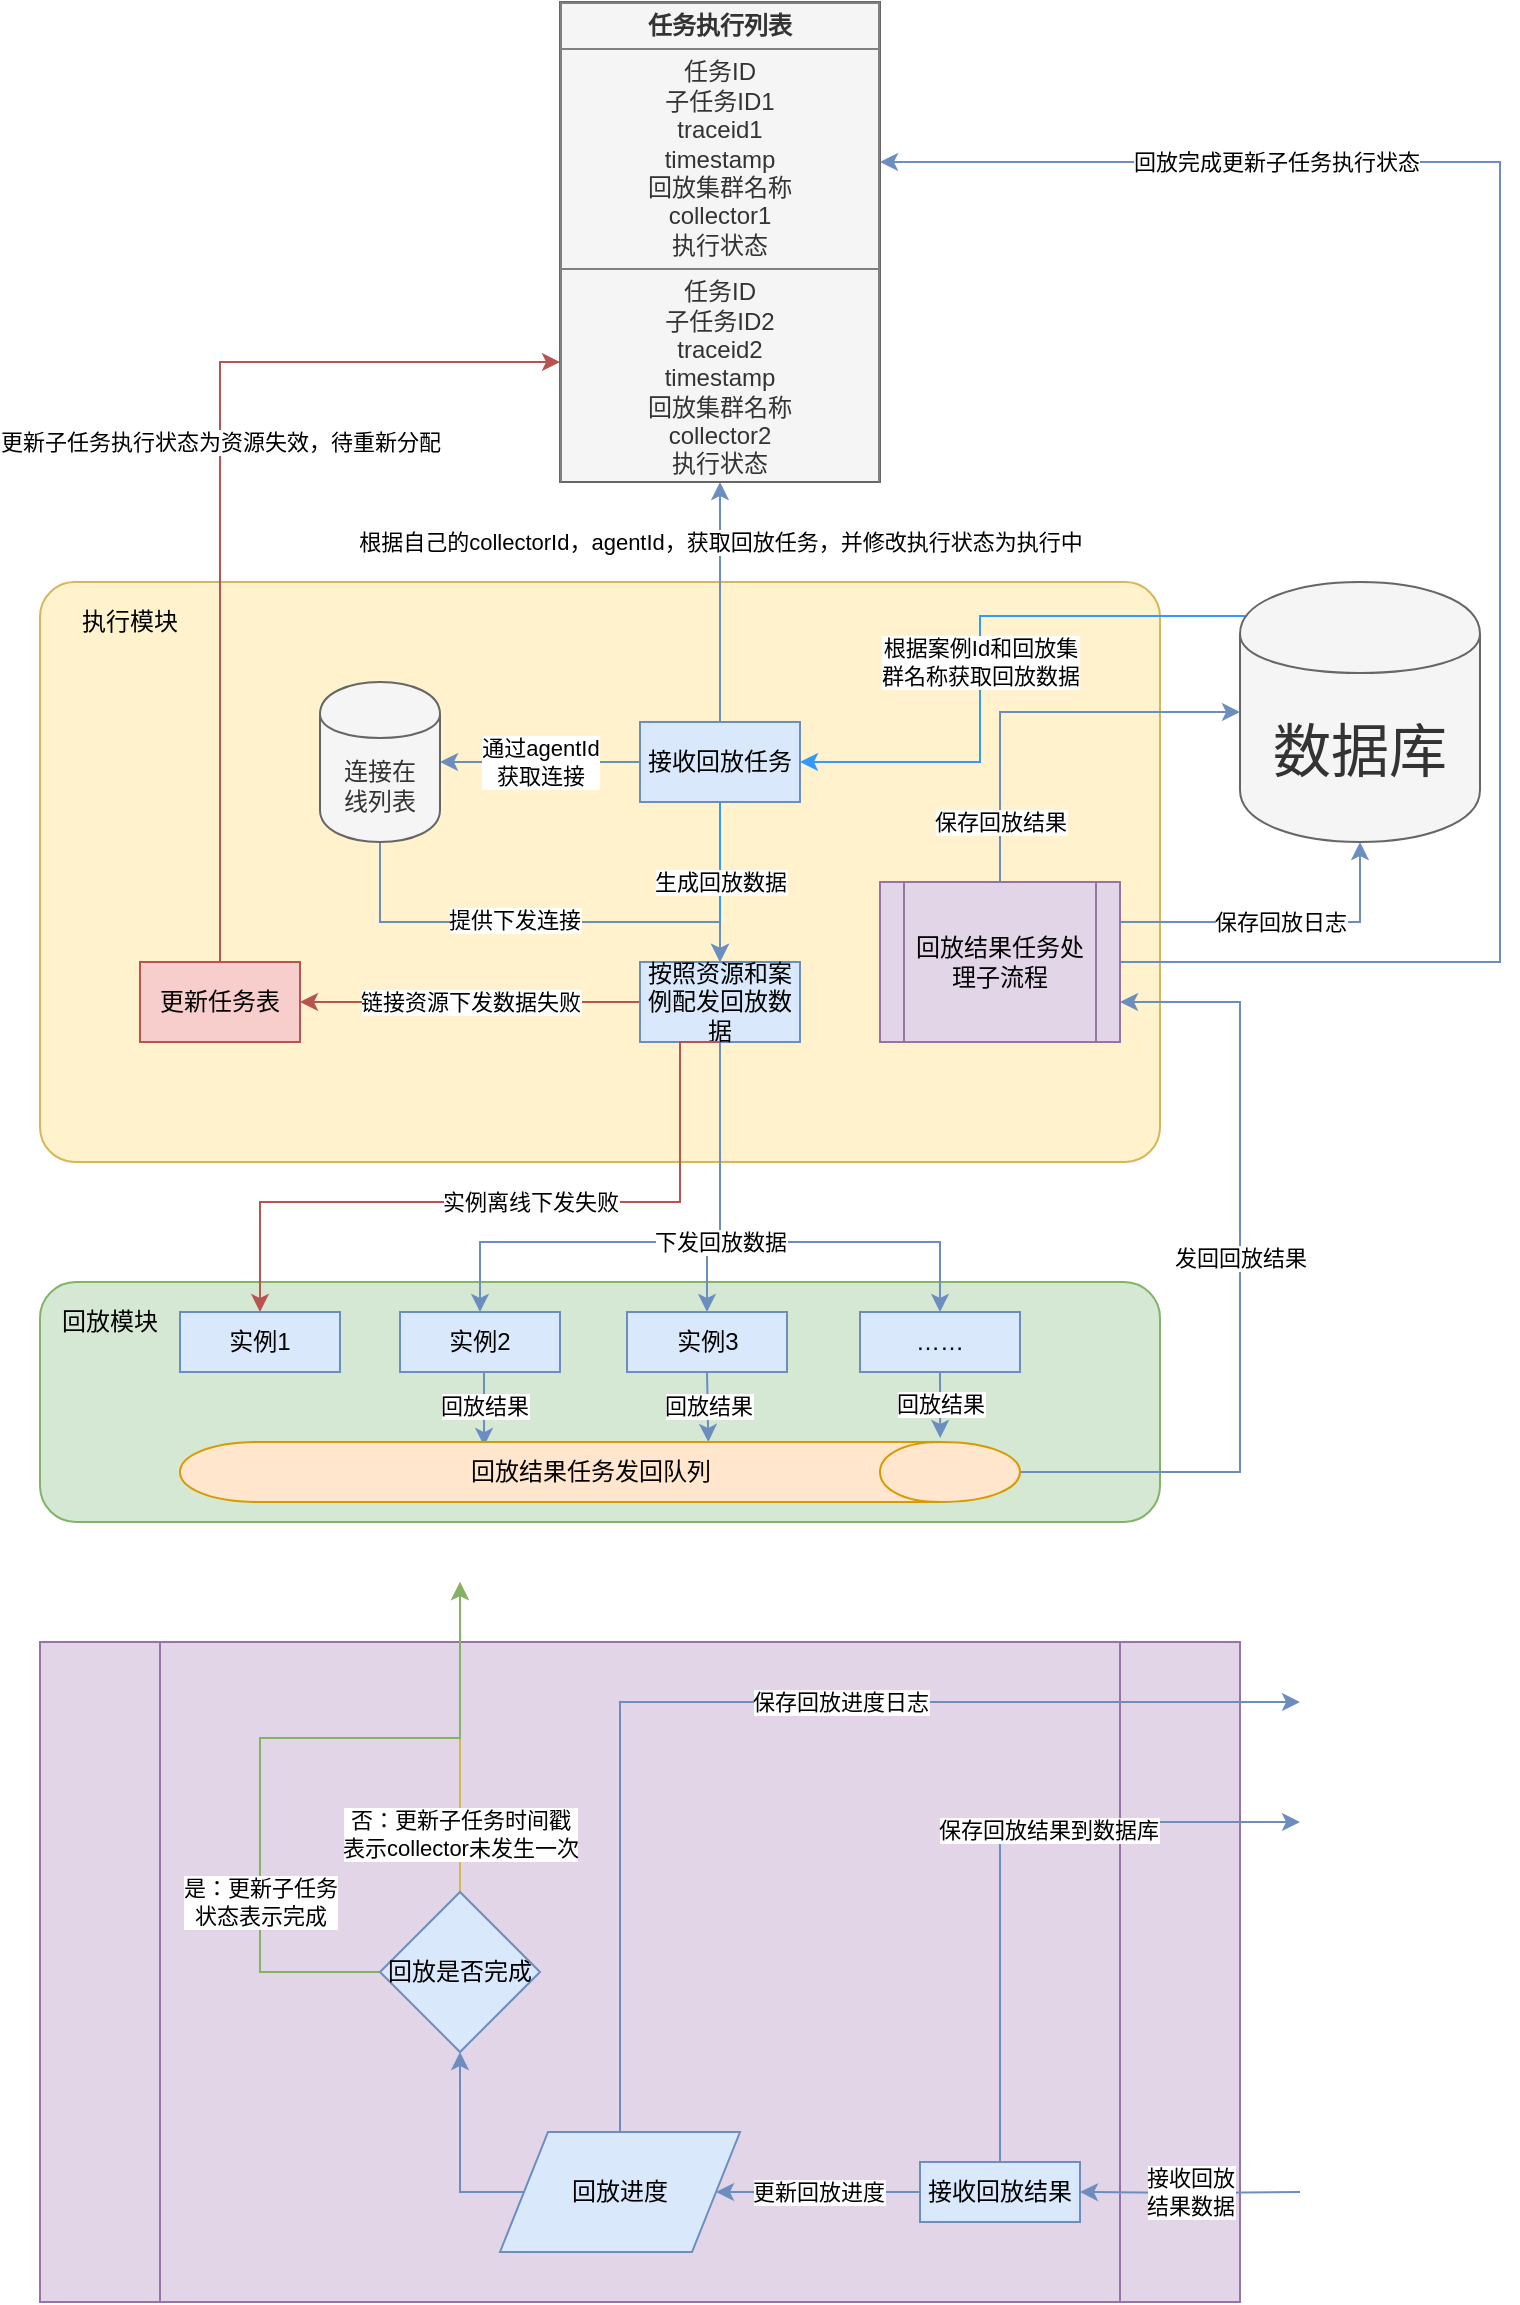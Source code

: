 <mxfile version="13.1.1" type="github">
  <diagram id="8C6d7smwfxW90fpyZ9yR" name="第 1 页">
    <mxGraphModel dx="1422" dy="848" grid="1" gridSize="10" guides="1" tooltips="1" connect="1" arrows="1" fold="1" page="1" pageScale="1" pageWidth="827" pageHeight="1169" math="0" shadow="0">
      <root>
        <mxCell id="0" />
        <mxCell id="1" parent="0" />
        <mxCell id="ZYR6mgEAjWnbd_dMBprN-42" value="" style="shape=process;whiteSpace=wrap;html=1;backgroundOutline=1;fillColor=#e1d5e7;strokeColor=#9673a6;" parent="1" vertex="1">
          <mxGeometry x="80" y="820" width="600" height="330" as="geometry" />
        </mxCell>
        <mxCell id="ZYR6mgEAjWnbd_dMBprN-45" value="接收回放&lt;br&gt;结果数据" style="edgeStyle=orthogonalEdgeStyle;rounded=0;orthogonalLoop=1;jettySize=auto;html=1;entryX=1;entryY=0.5;entryDx=0;entryDy=0;fillColor=#dae8fc;strokeColor=#6c8ebf;" parent="1" target="ZYR6mgEAjWnbd_dMBprN-44" edge="1">
          <mxGeometry relative="1" as="geometry">
            <mxPoint x="710" y="1095" as="sourcePoint" />
          </mxGeometry>
        </mxCell>
        <mxCell id="ZYR6mgEAjWnbd_dMBprN-1" value="" style="rounded=1;whiteSpace=wrap;html=1;fillColor=#fff2cc;strokeColor=#d6b656;arcSize=6;" parent="1" vertex="1">
          <mxGeometry x="80" y="290" width="560" height="290" as="geometry" />
        </mxCell>
        <mxCell id="ZYR6mgEAjWnbd_dMBprN-9" value="" style="rounded=1;whiteSpace=wrap;html=1;fillColor=#d5e8d4;strokeColor=#82b366;" parent="1" vertex="1">
          <mxGeometry x="80" y="640" width="560" height="120" as="geometry" />
        </mxCell>
        <mxCell id="ZYR6mgEAjWnbd_dMBprN-2" value="生成回放数据" style="edgeStyle=orthogonalEdgeStyle;rounded=0;orthogonalLoop=1;jettySize=auto;html=1;exitX=0.5;exitY=1;exitDx=0;exitDy=0;entryX=0.5;entryY=0;entryDx=0;entryDy=0;strokeColor=#3399FF;fontSize=11;fontColor=#000000;" parent="1" source="ZYR6mgEAjWnbd_dMBprN-4" target="ZYR6mgEAjWnbd_dMBprN-5" edge="1">
          <mxGeometry relative="1" as="geometry">
            <Array as="points">
              <mxPoint x="420" y="440" />
              <mxPoint x="420" y="440" />
            </Array>
          </mxGeometry>
        </mxCell>
        <mxCell id="ZYR6mgEAjWnbd_dMBprN-3" value="根据自己的collectorId，agentId，获取回放任务，并修改执行状态为执行中" style="edgeStyle=orthogonalEdgeStyle;rounded=0;orthogonalLoop=1;jettySize=auto;html=1;exitX=0.5;exitY=0;exitDx=0;exitDy=0;entryX=0.5;entryY=1;entryDx=0;entryDy=0;fillColor=#dae8fc;strokeColor=#6c8ebf;" parent="1" source="ZYR6mgEAjWnbd_dMBprN-4" target="ZYR6mgEAjWnbd_dMBprN-8" edge="1">
          <mxGeometry x="0.5" relative="1" as="geometry">
            <mxPoint as="offset" />
          </mxGeometry>
        </mxCell>
        <mxCell id="ZYR6mgEAjWnbd_dMBprN-39" value="通过agentId&lt;br&gt;获取连接" style="edgeStyle=orthogonalEdgeStyle;rounded=0;orthogonalLoop=1;jettySize=auto;html=1;exitX=0;exitY=0.5;exitDx=0;exitDy=0;entryX=1;entryY=0.5;entryDx=0;entryDy=0;fillColor=#dae8fc;strokeColor=#6c8ebf;" parent="1" source="ZYR6mgEAjWnbd_dMBprN-4" target="ZYR6mgEAjWnbd_dMBprN-38" edge="1">
          <mxGeometry relative="1" as="geometry" />
        </mxCell>
        <mxCell id="ZYR6mgEAjWnbd_dMBprN-4" value="接收回放任务" style="rounded=0;whiteSpace=wrap;html=1;fillColor=#dae8fc;strokeColor=#6c8ebf;" parent="1" vertex="1">
          <mxGeometry x="380" y="360" width="80" height="40" as="geometry" />
        </mxCell>
        <mxCell id="ZYR6mgEAjWnbd_dMBprN-35" value="链接资源下发数据失败" style="edgeStyle=orthogonalEdgeStyle;rounded=0;orthogonalLoop=1;jettySize=auto;html=1;exitX=0;exitY=0.5;exitDx=0;exitDy=0;entryX=1;entryY=0.5;entryDx=0;entryDy=0;fillColor=#f8cecc;strokeColor=#b85450;" parent="1" source="ZYR6mgEAjWnbd_dMBprN-5" target="ZYR6mgEAjWnbd_dMBprN-34" edge="1">
          <mxGeometry relative="1" as="geometry" />
        </mxCell>
        <mxCell id="ZYR6mgEAjWnbd_dMBprN-5" value="按照资源和案例配发回放数据" style="rounded=0;whiteSpace=wrap;html=1;fillColor=#dae8fc;strokeColor=#6c8ebf;" parent="1" vertex="1">
          <mxGeometry x="380" y="480" width="80" height="40" as="geometry" />
        </mxCell>
        <mxCell id="ZYR6mgEAjWnbd_dMBprN-6" value="根据案例Id和回放集&lt;br&gt;群名称获取回放数据" style="edgeStyle=orthogonalEdgeStyle;rounded=0;orthogonalLoop=1;jettySize=auto;html=1;exitX=0.15;exitY=0.05;exitDx=0;exitDy=0;exitPerimeter=0;entryX=1;entryY=0.5;entryDx=0;entryDy=0;strokeColor=#3399FF;fontSize=11;fontColor=#000000;" parent="1" source="ZYR6mgEAjWnbd_dMBprN-7" target="ZYR6mgEAjWnbd_dMBprN-4" edge="1">
          <mxGeometry x="0.129" relative="1" as="geometry">
            <Array as="points">
              <mxPoint x="550" y="307" />
              <mxPoint x="550" y="380" />
            </Array>
            <mxPoint as="offset" />
          </mxGeometry>
        </mxCell>
        <mxCell id="ZYR6mgEAjWnbd_dMBprN-7" value="数据库" style="shape=cylinder;whiteSpace=wrap;html=1;boundedLbl=1;backgroundOutline=1;fontSize=29;fontColor=#333333;fillColor=#f5f5f5;strokeColor=#666666;" parent="1" vertex="1">
          <mxGeometry x="680" y="290" width="120" height="130" as="geometry" />
        </mxCell>
        <mxCell id="ZYR6mgEAjWnbd_dMBprN-8" value="&lt;table border=&quot;1&quot; width=&quot;100%&quot; cellpadding=&quot;4&quot; style=&quot;width: 100% ; height: 100% ; border-collapse: collapse&quot;&gt;&lt;tbody&gt;&lt;tr&gt;&lt;th align=&quot;center&quot;&gt;任务执行列表&lt;/th&gt;&lt;/tr&gt;&lt;tr&gt;&lt;td align=&quot;center&quot;&gt;任务ID&lt;br&gt;子任务ID1&lt;br&gt;traceid1&lt;br&gt;timestamp&lt;br&gt;回放集群名称&lt;br&gt;collector1&lt;br&gt;执行状态&lt;/td&gt;&lt;/tr&gt;&lt;tr&gt;&lt;td align=&quot;center&quot;&gt;任务ID&lt;br&gt;子任务ID2&lt;br&gt;traceid2&lt;br&gt;timestamp&lt;br&gt;回放集群名称&lt;br&gt;collector2&lt;br&gt;执行状态&lt;br&gt;&lt;/td&gt;&lt;/tr&gt;&lt;/tbody&gt;&lt;/table&gt;" style="text;html=1;strokeColor=#666666;fillColor=#f5f5f5;overflow=fill;fontColor=#333333;" parent="1" vertex="1">
          <mxGeometry x="340" width="160" height="240" as="geometry" />
        </mxCell>
        <mxCell id="ZYR6mgEAjWnbd_dMBprN-10" value="执行模块" style="text;html=1;strokeColor=none;fillColor=none;align=center;verticalAlign=middle;whiteSpace=wrap;rounded=0;" parent="1" vertex="1">
          <mxGeometry x="90" y="300" width="70" height="20" as="geometry" />
        </mxCell>
        <mxCell id="ZYR6mgEAjWnbd_dMBprN-11" value="回放模块" style="text;html=1;strokeColor=none;fillColor=none;align=center;verticalAlign=middle;whiteSpace=wrap;rounded=0;" parent="1" vertex="1">
          <mxGeometry x="90" y="650" width="50" height="20" as="geometry" />
        </mxCell>
        <mxCell id="ZYR6mgEAjWnbd_dMBprN-12" value="实例1" style="rounded=0;whiteSpace=wrap;html=1;fillColor=#dae8fc;strokeColor=#6c8ebf;" parent="1" vertex="1">
          <mxGeometry x="150" y="655" width="80" height="30" as="geometry" />
        </mxCell>
        <mxCell id="ZYR6mgEAjWnbd_dMBprN-24" value="回放结果" style="edgeStyle=orthogonalEdgeStyle;rounded=0;orthogonalLoop=1;jettySize=auto;html=1;exitX=0.5;exitY=1;exitDx=0;exitDy=0;entryX=0.067;entryY=0.638;entryDx=0;entryDy=0;entryPerimeter=0;fillColor=#dae8fc;strokeColor=#6c8ebf;" parent="1" source="ZYR6mgEAjWnbd_dMBprN-13" target="ZYR6mgEAjWnbd_dMBprN-22" edge="1">
          <mxGeometry relative="1" as="geometry" />
        </mxCell>
        <mxCell id="ZYR6mgEAjWnbd_dMBprN-13" value="实例2" style="rounded=0;whiteSpace=wrap;html=1;fillColor=#dae8fc;strokeColor=#6c8ebf;" parent="1" vertex="1">
          <mxGeometry x="260" y="655" width="80" height="30" as="geometry" />
        </mxCell>
        <mxCell id="ZYR6mgEAjWnbd_dMBprN-26" value="回放结果" style="edgeStyle=orthogonalEdgeStyle;rounded=0;orthogonalLoop=1;jettySize=auto;html=1;exitX=0.5;exitY=1;exitDx=0;exitDy=0;entryX=0;entryY=0.371;entryDx=0;entryDy=0;entryPerimeter=0;fillColor=#dae8fc;strokeColor=#6c8ebf;" parent="1" source="ZYR6mgEAjWnbd_dMBprN-14" target="ZYR6mgEAjWnbd_dMBprN-22" edge="1">
          <mxGeometry relative="1" as="geometry" />
        </mxCell>
        <mxCell id="ZYR6mgEAjWnbd_dMBprN-14" value="实例3" style="rounded=0;whiteSpace=wrap;html=1;fillColor=#dae8fc;strokeColor=#6c8ebf;" parent="1" vertex="1">
          <mxGeometry x="373.5" y="655" width="80" height="30" as="geometry" />
        </mxCell>
        <mxCell id="ZYR6mgEAjWnbd_dMBprN-27" value="回放结果" style="edgeStyle=orthogonalEdgeStyle;rounded=0;orthogonalLoop=1;jettySize=auto;html=1;exitX=0.5;exitY=1;exitDx=0;exitDy=0;entryX=-0.067;entryY=0.095;entryDx=0;entryDy=0;entryPerimeter=0;fillColor=#dae8fc;strokeColor=#6c8ebf;" parent="1" source="ZYR6mgEAjWnbd_dMBprN-15" target="ZYR6mgEAjWnbd_dMBprN-22" edge="1">
          <mxGeometry relative="1" as="geometry" />
        </mxCell>
        <mxCell id="ZYR6mgEAjWnbd_dMBprN-15" value="……" style="rounded=0;whiteSpace=wrap;html=1;fillColor=#dae8fc;strokeColor=#6c8ebf;" parent="1" vertex="1">
          <mxGeometry x="490" y="655" width="80" height="30" as="geometry" />
        </mxCell>
        <mxCell id="ZYR6mgEAjWnbd_dMBprN-16" style="edgeStyle=orthogonalEdgeStyle;rounded=0;orthogonalLoop=1;jettySize=auto;html=1;exitX=0.5;exitY=1;exitDx=0;exitDy=0;entryX=0.5;entryY=0;entryDx=0;entryDy=0;fillColor=#dae8fc;strokeColor=#6c8ebf;" parent="1" source="ZYR6mgEAjWnbd_dMBprN-5" target="ZYR6mgEAjWnbd_dMBprN-14" edge="1">
          <mxGeometry relative="1" as="geometry">
            <Array as="points">
              <mxPoint x="420" y="620" />
              <mxPoint x="414" y="620" />
            </Array>
          </mxGeometry>
        </mxCell>
        <mxCell id="ZYR6mgEAjWnbd_dMBprN-17" style="edgeStyle=orthogonalEdgeStyle;rounded=0;orthogonalLoop=1;jettySize=auto;html=1;exitX=0.5;exitY=1;exitDx=0;exitDy=0;entryX=0.5;entryY=0;entryDx=0;entryDy=0;fillColor=#dae8fc;strokeColor=#6c8ebf;" parent="1" source="ZYR6mgEAjWnbd_dMBprN-5" target="ZYR6mgEAjWnbd_dMBprN-15" edge="1">
          <mxGeometry relative="1" as="geometry">
            <Array as="points">
              <mxPoint x="420" y="620" />
              <mxPoint x="530" y="620" />
            </Array>
          </mxGeometry>
        </mxCell>
        <mxCell id="ZYR6mgEAjWnbd_dMBprN-18" style="edgeStyle=orthogonalEdgeStyle;rounded=0;orthogonalLoop=1;jettySize=auto;html=1;exitX=0.5;exitY=1;exitDx=0;exitDy=0;entryX=0.5;entryY=0;entryDx=0;entryDy=0;fillColor=#dae8fc;strokeColor=#6c8ebf;" parent="1" source="ZYR6mgEAjWnbd_dMBprN-5" target="ZYR6mgEAjWnbd_dMBprN-13" edge="1">
          <mxGeometry relative="1" as="geometry">
            <Array as="points">
              <mxPoint x="420" y="620" />
              <mxPoint x="300" y="620" />
            </Array>
          </mxGeometry>
        </mxCell>
        <mxCell id="ZYR6mgEAjWnbd_dMBprN-21" value="下发回放数据" style="edgeLabel;html=1;align=center;verticalAlign=middle;resizable=0;points=[];" parent="ZYR6mgEAjWnbd_dMBprN-18" vertex="1" connectable="0">
          <mxGeometry x="-0.467" y="-1" relative="1" as="geometry">
            <mxPoint x="1" y="32" as="offset" />
          </mxGeometry>
        </mxCell>
        <mxCell id="ZYR6mgEAjWnbd_dMBprN-19" style="edgeStyle=orthogonalEdgeStyle;rounded=0;orthogonalLoop=1;jettySize=auto;html=1;exitX=0.5;exitY=1;exitDx=0;exitDy=0;entryX=0.5;entryY=0;entryDx=0;entryDy=0;fillColor=#f8cecc;strokeColor=#b85450;" parent="1" source="ZYR6mgEAjWnbd_dMBprN-5" target="ZYR6mgEAjWnbd_dMBprN-12" edge="1">
          <mxGeometry relative="1" as="geometry">
            <Array as="points">
              <mxPoint x="400" y="520" />
              <mxPoint x="400" y="600" />
              <mxPoint x="190" y="600" />
            </Array>
          </mxGeometry>
        </mxCell>
        <mxCell id="ZYR6mgEAjWnbd_dMBprN-20" value="实例离线下发失败" style="edgeLabel;html=1;align=center;verticalAlign=middle;resizable=0;points=[];" parent="ZYR6mgEAjWnbd_dMBprN-19" vertex="1" connectable="0">
          <mxGeometry x="-0.041" relative="1" as="geometry">
            <mxPoint as="offset" />
          </mxGeometry>
        </mxCell>
        <mxCell id="ZYR6mgEAjWnbd_dMBprN-29" style="edgeStyle=orthogonalEdgeStyle;rounded=0;orthogonalLoop=1;jettySize=auto;html=1;exitX=0.5;exitY=0;exitDx=0;exitDy=0;entryX=1;entryY=0.75;entryDx=0;entryDy=0;fillColor=#dae8fc;strokeColor=#6c8ebf;" parent="1" source="ZYR6mgEAjWnbd_dMBprN-22" target="ZYR6mgEAjWnbd_dMBprN-28" edge="1">
          <mxGeometry relative="1" as="geometry">
            <Array as="points">
              <mxPoint x="680" y="735" />
              <mxPoint x="680" y="500" />
            </Array>
          </mxGeometry>
        </mxCell>
        <mxCell id="ZYR6mgEAjWnbd_dMBprN-30" value="发回回放结果" style="edgeLabel;html=1;align=center;verticalAlign=middle;resizable=0;points=[];" parent="ZYR6mgEAjWnbd_dMBprN-29" vertex="1" connectable="0">
          <mxGeometry x="0.073" relative="1" as="geometry">
            <mxPoint as="offset" />
          </mxGeometry>
        </mxCell>
        <mxCell id="ZYR6mgEAjWnbd_dMBprN-22" value="回放结果任务发回队列" style="shape=cylinder;whiteSpace=wrap;html=1;boundedLbl=1;backgroundOutline=1;direction=south;fillColor=#ffe6cc;strokeColor=#d79b00;" parent="1" vertex="1">
          <mxGeometry x="150" y="720" width="420" height="30" as="geometry" />
        </mxCell>
        <mxCell id="ZYR6mgEAjWnbd_dMBprN-31" value="保存回放结果" style="edgeStyle=orthogonalEdgeStyle;rounded=0;orthogonalLoop=1;jettySize=auto;html=1;exitX=0.5;exitY=0;exitDx=0;exitDy=0;entryX=0;entryY=0.5;entryDx=0;entryDy=0;fillColor=#dae8fc;strokeColor=#6c8ebf;" parent="1" source="ZYR6mgEAjWnbd_dMBprN-28" target="ZYR6mgEAjWnbd_dMBprN-7" edge="1">
          <mxGeometry x="-0.707" relative="1" as="geometry">
            <mxPoint as="offset" />
          </mxGeometry>
        </mxCell>
        <mxCell id="ZYR6mgEAjWnbd_dMBprN-32" value="回放完成更新子任务执行状态" style="edgeStyle=orthogonalEdgeStyle;rounded=0;orthogonalLoop=1;jettySize=auto;html=1;exitX=1;exitY=0.5;exitDx=0;exitDy=0;fillColor=#dae8fc;strokeColor=#6c8ebf;" parent="1" source="ZYR6mgEAjWnbd_dMBprN-28" edge="1">
          <mxGeometry x="0.56" relative="1" as="geometry">
            <Array as="points">
              <mxPoint x="810" y="480" />
              <mxPoint x="810" y="80" />
            </Array>
            <mxPoint as="offset" />
            <mxPoint x="500" y="80" as="targetPoint" />
          </mxGeometry>
        </mxCell>
        <mxCell id="ZYR6mgEAjWnbd_dMBprN-56" value="保存回放日志" style="edgeStyle=orthogonalEdgeStyle;rounded=0;orthogonalLoop=1;jettySize=auto;html=1;exitX=1;exitY=0.25;exitDx=0;exitDy=0;entryX=0.5;entryY=1;entryDx=0;entryDy=0;fillColor=#dae8fc;strokeColor=#6c8ebf;" parent="1" source="ZYR6mgEAjWnbd_dMBprN-28" target="ZYR6mgEAjWnbd_dMBprN-7" edge="1">
          <mxGeometry relative="1" as="geometry" />
        </mxCell>
        <mxCell id="ZYR6mgEAjWnbd_dMBprN-28" value="回放结果任务处理子流程" style="shape=process;whiteSpace=wrap;html=1;backgroundOutline=1;fillColor=#e1d5e7;strokeColor=#9673a6;" parent="1" vertex="1">
          <mxGeometry x="500" y="440" width="120" height="80" as="geometry" />
        </mxCell>
        <mxCell id="ZYR6mgEAjWnbd_dMBprN-36" style="edgeStyle=orthogonalEdgeStyle;rounded=0;orthogonalLoop=1;jettySize=auto;html=1;exitX=0.5;exitY=0;exitDx=0;exitDy=0;entryX=0;entryY=0.75;entryDx=0;entryDy=0;fillColor=#f8cecc;strokeColor=#b85450;" parent="1" source="ZYR6mgEAjWnbd_dMBprN-34" target="ZYR6mgEAjWnbd_dMBprN-8" edge="1">
          <mxGeometry relative="1" as="geometry" />
        </mxCell>
        <mxCell id="ZYR6mgEAjWnbd_dMBprN-37" value="更新子任务执行状态为资源失效，待重新分配" style="edgeLabel;html=1;align=center;verticalAlign=middle;resizable=0;points=[];" parent="ZYR6mgEAjWnbd_dMBprN-36" vertex="1" connectable="0">
          <mxGeometry x="0.014" y="1" relative="1" as="geometry">
            <mxPoint x="1" y="-22" as="offset" />
          </mxGeometry>
        </mxCell>
        <mxCell id="ZYR6mgEAjWnbd_dMBprN-34" value="更新任务表" style="rounded=0;whiteSpace=wrap;html=1;fillColor=#f8cecc;strokeColor=#b85450;" parent="1" vertex="1">
          <mxGeometry x="130" y="480" width="80" height="40" as="geometry" />
        </mxCell>
        <mxCell id="ZYR6mgEAjWnbd_dMBprN-40" style="edgeStyle=orthogonalEdgeStyle;rounded=0;orthogonalLoop=1;jettySize=auto;html=1;exitX=0.5;exitY=1;exitDx=0;exitDy=0;entryX=0.5;entryY=0;entryDx=0;entryDy=0;fillColor=#dae8fc;strokeColor=#6c8ebf;" parent="1" source="ZYR6mgEAjWnbd_dMBprN-38" target="ZYR6mgEAjWnbd_dMBprN-5" edge="1">
          <mxGeometry relative="1" as="geometry">
            <Array as="points">
              <mxPoint x="250" y="460" />
              <mxPoint x="420" y="460" />
            </Array>
          </mxGeometry>
        </mxCell>
        <mxCell id="ZYR6mgEAjWnbd_dMBprN-41" value="提供下发连接" style="edgeLabel;html=1;align=center;verticalAlign=middle;resizable=0;points=[];" parent="ZYR6mgEAjWnbd_dMBprN-40" vertex="1" connectable="0">
          <mxGeometry x="-0.07" y="1" relative="1" as="geometry">
            <mxPoint as="offset" />
          </mxGeometry>
        </mxCell>
        <mxCell id="ZYR6mgEAjWnbd_dMBprN-38" value="连接在&lt;br&gt;线列表" style="shape=cylinder;whiteSpace=wrap;html=1;boundedLbl=1;backgroundOutline=1;fillColor=#f5f5f5;strokeColor=#666666;fontColor=#333333;" parent="1" vertex="1">
          <mxGeometry x="220" y="340" width="60" height="80" as="geometry" />
        </mxCell>
        <mxCell id="ZYR6mgEAjWnbd_dMBprN-46" style="edgeStyle=orthogonalEdgeStyle;rounded=0;orthogonalLoop=1;jettySize=auto;html=1;exitX=0.5;exitY=0;exitDx=0;exitDy=0;fillColor=#dae8fc;strokeColor=#6c8ebf;" parent="1" source="ZYR6mgEAjWnbd_dMBprN-44" edge="1">
          <mxGeometry relative="1" as="geometry">
            <mxPoint x="710" y="910" as="targetPoint" />
            <Array as="points">
              <mxPoint x="560" y="910" />
            </Array>
          </mxGeometry>
        </mxCell>
        <mxCell id="ZYR6mgEAjWnbd_dMBprN-47" value="保存回放结果到数据库" style="edgeLabel;html=1;align=center;verticalAlign=middle;resizable=0;points=[];" parent="ZYR6mgEAjWnbd_dMBprN-46" vertex="1" connectable="0">
          <mxGeometry x="0.037" y="-24" relative="1" as="geometry">
            <mxPoint as="offset" />
          </mxGeometry>
        </mxCell>
        <mxCell id="ZYR6mgEAjWnbd_dMBprN-49" value="更新回放进度" style="edgeStyle=orthogonalEdgeStyle;rounded=0;orthogonalLoop=1;jettySize=auto;html=1;exitX=0;exitY=0.5;exitDx=0;exitDy=0;fillColor=#dae8fc;strokeColor=#6c8ebf;" parent="1" source="ZYR6mgEAjWnbd_dMBprN-44" target="ZYR6mgEAjWnbd_dMBprN-48" edge="1">
          <mxGeometry relative="1" as="geometry" />
        </mxCell>
        <mxCell id="ZYR6mgEAjWnbd_dMBprN-44" value="接收回放结果" style="rounded=0;whiteSpace=wrap;html=1;fillColor=#dae8fc;strokeColor=#6c8ebf;" parent="1" vertex="1">
          <mxGeometry x="520" y="1080" width="80" height="30" as="geometry" />
        </mxCell>
        <mxCell id="ZYR6mgEAjWnbd_dMBprN-50" style="edgeStyle=orthogonalEdgeStyle;rounded=0;orthogonalLoop=1;jettySize=auto;html=1;exitX=0.5;exitY=0;exitDx=0;exitDy=0;fillColor=#dae8fc;strokeColor=#6c8ebf;" parent="1" source="ZYR6mgEAjWnbd_dMBprN-48" edge="1">
          <mxGeometry relative="1" as="geometry">
            <mxPoint x="710" y="850" as="targetPoint" />
            <Array as="points">
              <mxPoint x="370" y="850" />
            </Array>
          </mxGeometry>
        </mxCell>
        <mxCell id="ZYR6mgEAjWnbd_dMBprN-51" value="保存回放进度日志" style="edgeLabel;html=1;align=center;verticalAlign=middle;resizable=0;points=[];" parent="ZYR6mgEAjWnbd_dMBprN-50" vertex="1" connectable="0">
          <mxGeometry x="-0.142" y="-2" relative="1" as="geometry">
            <mxPoint x="87" y="-2" as="offset" />
          </mxGeometry>
        </mxCell>
        <mxCell id="ZYR6mgEAjWnbd_dMBprN-53" style="edgeStyle=orthogonalEdgeStyle;rounded=0;orthogonalLoop=1;jettySize=auto;html=1;exitX=0;exitY=0.5;exitDx=0;exitDy=0;entryX=0.5;entryY=1;entryDx=0;entryDy=0;fillColor=#dae8fc;strokeColor=#6c8ebf;" parent="1" source="ZYR6mgEAjWnbd_dMBprN-48" target="ZYR6mgEAjWnbd_dMBprN-52" edge="1">
          <mxGeometry relative="1" as="geometry">
            <Array as="points">
              <mxPoint x="290" y="1095" />
            </Array>
          </mxGeometry>
        </mxCell>
        <mxCell id="ZYR6mgEAjWnbd_dMBprN-48" value="回放进度" style="shape=parallelogram;perimeter=parallelogramPerimeter;whiteSpace=wrap;html=1;fillColor=#dae8fc;strokeColor=#6c8ebf;" parent="1" vertex="1">
          <mxGeometry x="310" y="1065" width="120" height="60" as="geometry" />
        </mxCell>
        <mxCell id="ZYR6mgEAjWnbd_dMBprN-54" value="否：更新子任务时间戳&lt;br&gt;表示collector未发生一次" style="edgeStyle=orthogonalEdgeStyle;rounded=0;orthogonalLoop=1;jettySize=auto;html=1;exitX=0.5;exitY=0;exitDx=0;exitDy=0;fillColor=#fff2cc;strokeColor=#d6b656;" parent="1" source="ZYR6mgEAjWnbd_dMBprN-52" edge="1">
          <mxGeometry x="-0.617" relative="1" as="geometry">
            <mxPoint x="290" y="790" as="targetPoint" />
            <Array as="points">
              <mxPoint x="290" y="870" />
              <mxPoint x="290" y="870" />
            </Array>
            <mxPoint as="offset" />
          </mxGeometry>
        </mxCell>
        <mxCell id="ZYR6mgEAjWnbd_dMBprN-55" value="是：更新子任务&lt;br&gt;状态表示完成" style="edgeStyle=orthogonalEdgeStyle;rounded=0;orthogonalLoop=1;jettySize=auto;html=1;exitX=0;exitY=0.5;exitDx=0;exitDy=0;fillColor=#d5e8d4;strokeColor=#82b366;" parent="1" source="ZYR6mgEAjWnbd_dMBprN-52" edge="1">
          <mxGeometry x="-0.662" y="-35" relative="1" as="geometry">
            <mxPoint x="290" y="790" as="targetPoint" />
            <Array as="points">
              <mxPoint x="190" y="985" />
              <mxPoint x="190" y="868" />
              <mxPoint x="290" y="868" />
            </Array>
            <mxPoint x="-35" y="-35" as="offset" />
          </mxGeometry>
        </mxCell>
        <mxCell id="ZYR6mgEAjWnbd_dMBprN-52" value="回放是否完成" style="rhombus;whiteSpace=wrap;html=1;fillColor=#dae8fc;strokeColor=#6c8ebf;" parent="1" vertex="1">
          <mxGeometry x="250" y="945" width="80" height="80" as="geometry" />
        </mxCell>
      </root>
    </mxGraphModel>
  </diagram>
</mxfile>

